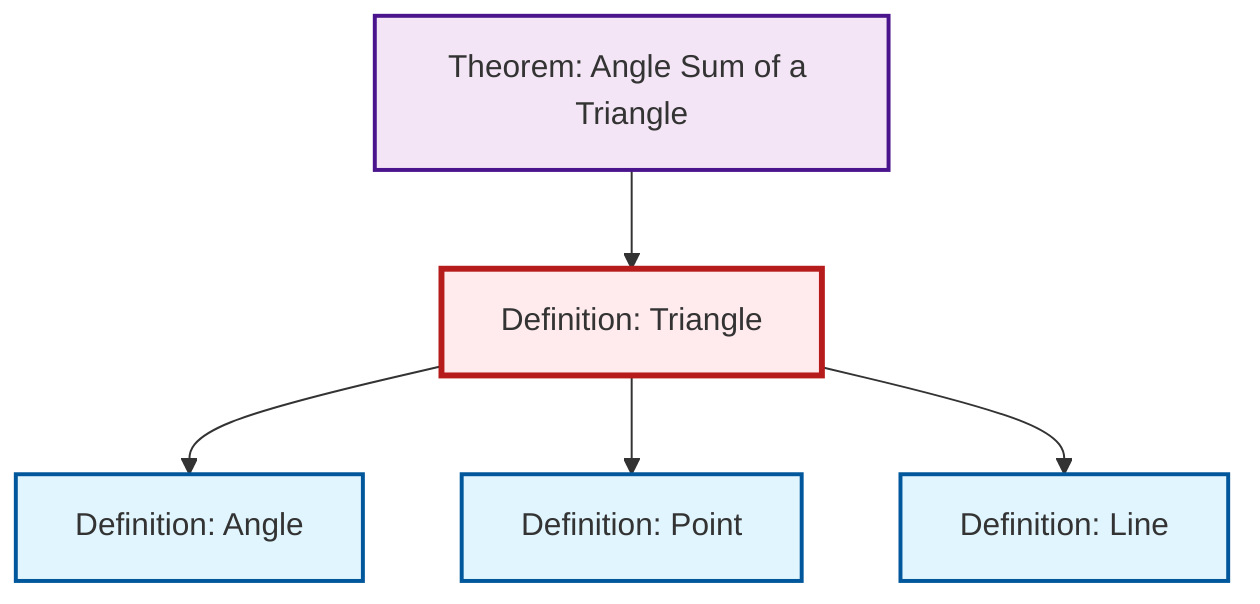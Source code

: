 graph TD
    classDef definition fill:#e1f5fe,stroke:#01579b,stroke-width:2px
    classDef theorem fill:#f3e5f5,stroke:#4a148c,stroke-width:2px
    classDef axiom fill:#fff3e0,stroke:#e65100,stroke-width:2px
    classDef example fill:#e8f5e9,stroke:#1b5e20,stroke-width:2px
    classDef current fill:#ffebee,stroke:#b71c1c,stroke-width:3px
    def-point["Definition: Point"]:::definition
    thm-angle-sum-triangle["Theorem: Angle Sum of a Triangle"]:::theorem
    def-triangle["Definition: Triangle"]:::definition
    def-angle["Definition: Angle"]:::definition
    def-line["Definition: Line"]:::definition
    def-triangle --> def-angle
    def-triangle --> def-point
    thm-angle-sum-triangle --> def-triangle
    def-triangle --> def-line
    class def-triangle current